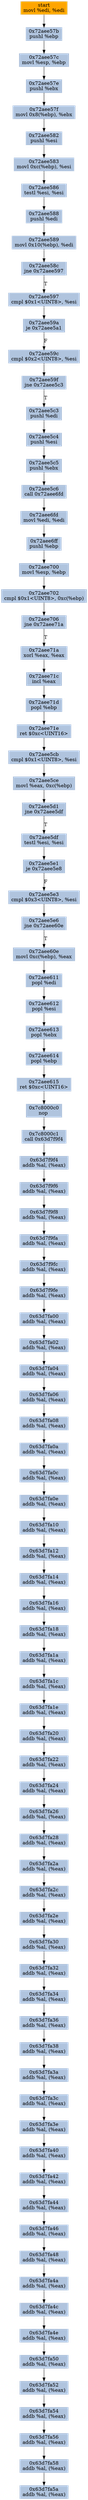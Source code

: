 digraph G {
node[shape=rectangle,style=filled,fillcolor=lightsteelblue,color=lightsteelblue]
bgcolor="transparent"
a0x72aee579movl_edi_edi[label="start\nmovl %edi, %edi",color="lightgrey",fillcolor="orange"];
a0x72aee57bpushl_ebp[label="0x72aee57b\npushl %ebp"];
a0x72aee57cmovl_esp_ebp[label="0x72aee57c\nmovl %esp, %ebp"];
a0x72aee57epushl_ebx[label="0x72aee57e\npushl %ebx"];
a0x72aee57fmovl_0x8ebp__ebx[label="0x72aee57f\nmovl 0x8(%ebp), %ebx"];
a0x72aee582pushl_esi[label="0x72aee582\npushl %esi"];
a0x72aee583movl_0xcebp__esi[label="0x72aee583\nmovl 0xc(%ebp), %esi"];
a0x72aee586testl_esi_esi[label="0x72aee586\ntestl %esi, %esi"];
a0x72aee588pushl_edi[label="0x72aee588\npushl %edi"];
a0x72aee589movl_0x10ebp__edi[label="0x72aee589\nmovl 0x10(%ebp), %edi"];
a0x72aee58cjne_0x72aee597[label="0x72aee58c\njne 0x72aee597"];
a0x72aee597cmpl_0x1UINT8_esi[label="0x72aee597\ncmpl $0x1<UINT8>, %esi"];
a0x72aee59aje_0x72aee5a1[label="0x72aee59a\nje 0x72aee5a1"];
a0x72aee59ccmpl_0x2UINT8_esi[label="0x72aee59c\ncmpl $0x2<UINT8>, %esi"];
a0x72aee59fjne_0x72aee5c3[label="0x72aee59f\njne 0x72aee5c3"];
a0x72aee5c3pushl_edi[label="0x72aee5c3\npushl %edi"];
a0x72aee5c4pushl_esi[label="0x72aee5c4\npushl %esi"];
a0x72aee5c5pushl_ebx[label="0x72aee5c5\npushl %ebx"];
a0x72aee5c6call_0x72aee6fd[label="0x72aee5c6\ncall 0x72aee6fd"];
a0x72aee6fdmovl_edi_edi[label="0x72aee6fd\nmovl %edi, %edi"];
a0x72aee6ffpushl_ebp[label="0x72aee6ff\npushl %ebp"];
a0x72aee700movl_esp_ebp[label="0x72aee700\nmovl %esp, %ebp"];
a0x72aee702cmpl_0x1UINT8_0xcebp_[label="0x72aee702\ncmpl $0x1<UINT8>, 0xc(%ebp)"];
a0x72aee706jne_0x72aee71a[label="0x72aee706\njne 0x72aee71a"];
a0x72aee71axorl_eax_eax[label="0x72aee71a\nxorl %eax, %eax"];
a0x72aee71cincl_eax[label="0x72aee71c\nincl %eax"];
a0x72aee71dpopl_ebp[label="0x72aee71d\npopl %ebp"];
a0x72aee71eret_0xcUINT16[label="0x72aee71e\nret $0xc<UINT16>"];
a0x72aee5cbcmpl_0x1UINT8_esi[label="0x72aee5cb\ncmpl $0x1<UINT8>, %esi"];
a0x72aee5cemovl_eax_0xcebp_[label="0x72aee5ce\nmovl %eax, 0xc(%ebp)"];
a0x72aee5d1jne_0x72aee5df[label="0x72aee5d1\njne 0x72aee5df"];
a0x72aee5dftestl_esi_esi[label="0x72aee5df\ntestl %esi, %esi"];
a0x72aee5e1je_0x72aee5e8[label="0x72aee5e1\nje 0x72aee5e8"];
a0x72aee5e3cmpl_0x3UINT8_esi[label="0x72aee5e3\ncmpl $0x3<UINT8>, %esi"];
a0x72aee5e6jne_0x72aee60e[label="0x72aee5e6\njne 0x72aee60e"];
a0x72aee60emovl_0xcebp__eax[label="0x72aee60e\nmovl 0xc(%ebp), %eax"];
a0x72aee611popl_edi[label="0x72aee611\npopl %edi"];
a0x72aee612popl_esi[label="0x72aee612\npopl %esi"];
a0x72aee613popl_ebx[label="0x72aee613\npopl %ebx"];
a0x72aee614popl_ebp[label="0x72aee614\npopl %ebp"];
a0x72aee615ret_0xcUINT16[label="0x72aee615\nret $0xc<UINT16>"];
a0x7c8000c0nop_[label="0x7c8000c0\nnop "];
a0x7c8000c1call_0x63d7f9f4[label="0x7c8000c1\ncall 0x63d7f9f4"];
a0x63d7f9f4addb_al_eax_[label="0x63d7f9f4\naddb %al, (%eax)"];
a0x63d7f9f6addb_al_eax_[label="0x63d7f9f6\naddb %al, (%eax)"];
a0x63d7f9f8addb_al_eax_[label="0x63d7f9f8\naddb %al, (%eax)"];
a0x63d7f9faaddb_al_eax_[label="0x63d7f9fa\naddb %al, (%eax)"];
a0x63d7f9fcaddb_al_eax_[label="0x63d7f9fc\naddb %al, (%eax)"];
a0x63d7f9feaddb_al_eax_[label="0x63d7f9fe\naddb %al, (%eax)"];
a0x63d7fa00addb_al_eax_[label="0x63d7fa00\naddb %al, (%eax)"];
a0x63d7fa02addb_al_eax_[label="0x63d7fa02\naddb %al, (%eax)"];
a0x63d7fa04addb_al_eax_[label="0x63d7fa04\naddb %al, (%eax)"];
a0x63d7fa06addb_al_eax_[label="0x63d7fa06\naddb %al, (%eax)"];
a0x63d7fa08addb_al_eax_[label="0x63d7fa08\naddb %al, (%eax)"];
a0x63d7fa0aaddb_al_eax_[label="0x63d7fa0a\naddb %al, (%eax)"];
a0x63d7fa0caddb_al_eax_[label="0x63d7fa0c\naddb %al, (%eax)"];
a0x63d7fa0eaddb_al_eax_[label="0x63d7fa0e\naddb %al, (%eax)"];
a0x63d7fa10addb_al_eax_[label="0x63d7fa10\naddb %al, (%eax)"];
a0x63d7fa12addb_al_eax_[label="0x63d7fa12\naddb %al, (%eax)"];
a0x63d7fa14addb_al_eax_[label="0x63d7fa14\naddb %al, (%eax)"];
a0x63d7fa16addb_al_eax_[label="0x63d7fa16\naddb %al, (%eax)"];
a0x63d7fa18addb_al_eax_[label="0x63d7fa18\naddb %al, (%eax)"];
a0x63d7fa1aaddb_al_eax_[label="0x63d7fa1a\naddb %al, (%eax)"];
a0x63d7fa1caddb_al_eax_[label="0x63d7fa1c\naddb %al, (%eax)"];
a0x63d7fa1eaddb_al_eax_[label="0x63d7fa1e\naddb %al, (%eax)"];
a0x63d7fa20addb_al_eax_[label="0x63d7fa20\naddb %al, (%eax)"];
a0x63d7fa22addb_al_eax_[label="0x63d7fa22\naddb %al, (%eax)"];
a0x63d7fa24addb_al_eax_[label="0x63d7fa24\naddb %al, (%eax)"];
a0x63d7fa26addb_al_eax_[label="0x63d7fa26\naddb %al, (%eax)"];
a0x63d7fa28addb_al_eax_[label="0x63d7fa28\naddb %al, (%eax)"];
a0x63d7fa2aaddb_al_eax_[label="0x63d7fa2a\naddb %al, (%eax)"];
a0x63d7fa2caddb_al_eax_[label="0x63d7fa2c\naddb %al, (%eax)"];
a0x63d7fa2eaddb_al_eax_[label="0x63d7fa2e\naddb %al, (%eax)"];
a0x63d7fa30addb_al_eax_[label="0x63d7fa30\naddb %al, (%eax)"];
a0x63d7fa32addb_al_eax_[label="0x63d7fa32\naddb %al, (%eax)"];
a0x63d7fa34addb_al_eax_[label="0x63d7fa34\naddb %al, (%eax)"];
a0x63d7fa36addb_al_eax_[label="0x63d7fa36\naddb %al, (%eax)"];
a0x63d7fa38addb_al_eax_[label="0x63d7fa38\naddb %al, (%eax)"];
a0x63d7fa3aaddb_al_eax_[label="0x63d7fa3a\naddb %al, (%eax)"];
a0x63d7fa3caddb_al_eax_[label="0x63d7fa3c\naddb %al, (%eax)"];
a0x63d7fa3eaddb_al_eax_[label="0x63d7fa3e\naddb %al, (%eax)"];
a0x63d7fa40addb_al_eax_[label="0x63d7fa40\naddb %al, (%eax)"];
a0x63d7fa42addb_al_eax_[label="0x63d7fa42\naddb %al, (%eax)"];
a0x63d7fa44addb_al_eax_[label="0x63d7fa44\naddb %al, (%eax)"];
a0x63d7fa46addb_al_eax_[label="0x63d7fa46\naddb %al, (%eax)"];
a0x63d7fa48addb_al_eax_[label="0x63d7fa48\naddb %al, (%eax)"];
a0x63d7fa4aaddb_al_eax_[label="0x63d7fa4a\naddb %al, (%eax)"];
a0x63d7fa4caddb_al_eax_[label="0x63d7fa4c\naddb %al, (%eax)"];
a0x63d7fa4eaddb_al_eax_[label="0x63d7fa4e\naddb %al, (%eax)"];
a0x63d7fa50addb_al_eax_[label="0x63d7fa50\naddb %al, (%eax)"];
a0x63d7fa52addb_al_eax_[label="0x63d7fa52\naddb %al, (%eax)"];
a0x63d7fa54addb_al_eax_[label="0x63d7fa54\naddb %al, (%eax)"];
a0x63d7fa56addb_al_eax_[label="0x63d7fa56\naddb %al, (%eax)"];
a0x63d7fa58addb_al_eax_[label="0x63d7fa58\naddb %al, (%eax)"];
a0x63d7fa5aaddb_al_eax_[label="0x63d7fa5a\naddb %al, (%eax)"];
a0x72aee579movl_edi_edi -> a0x72aee57bpushl_ebp [color="#000000"];
a0x72aee57bpushl_ebp -> a0x72aee57cmovl_esp_ebp [color="#000000"];
a0x72aee57cmovl_esp_ebp -> a0x72aee57epushl_ebx [color="#000000"];
a0x72aee57epushl_ebx -> a0x72aee57fmovl_0x8ebp__ebx [color="#000000"];
a0x72aee57fmovl_0x8ebp__ebx -> a0x72aee582pushl_esi [color="#000000"];
a0x72aee582pushl_esi -> a0x72aee583movl_0xcebp__esi [color="#000000"];
a0x72aee583movl_0xcebp__esi -> a0x72aee586testl_esi_esi [color="#000000"];
a0x72aee586testl_esi_esi -> a0x72aee588pushl_edi [color="#000000"];
a0x72aee588pushl_edi -> a0x72aee589movl_0x10ebp__edi [color="#000000"];
a0x72aee589movl_0x10ebp__edi -> a0x72aee58cjne_0x72aee597 [color="#000000"];
a0x72aee58cjne_0x72aee597 -> a0x72aee597cmpl_0x1UINT8_esi [color="#000000",label="T"];
a0x72aee597cmpl_0x1UINT8_esi -> a0x72aee59aje_0x72aee5a1 [color="#000000"];
a0x72aee59aje_0x72aee5a1 -> a0x72aee59ccmpl_0x2UINT8_esi [color="#000000",label="F"];
a0x72aee59ccmpl_0x2UINT8_esi -> a0x72aee59fjne_0x72aee5c3 [color="#000000"];
a0x72aee59fjne_0x72aee5c3 -> a0x72aee5c3pushl_edi [color="#000000",label="T"];
a0x72aee5c3pushl_edi -> a0x72aee5c4pushl_esi [color="#000000"];
a0x72aee5c4pushl_esi -> a0x72aee5c5pushl_ebx [color="#000000"];
a0x72aee5c5pushl_ebx -> a0x72aee5c6call_0x72aee6fd [color="#000000"];
a0x72aee5c6call_0x72aee6fd -> a0x72aee6fdmovl_edi_edi [color="#000000"];
a0x72aee6fdmovl_edi_edi -> a0x72aee6ffpushl_ebp [color="#000000"];
a0x72aee6ffpushl_ebp -> a0x72aee700movl_esp_ebp [color="#000000"];
a0x72aee700movl_esp_ebp -> a0x72aee702cmpl_0x1UINT8_0xcebp_ [color="#000000"];
a0x72aee702cmpl_0x1UINT8_0xcebp_ -> a0x72aee706jne_0x72aee71a [color="#000000"];
a0x72aee706jne_0x72aee71a -> a0x72aee71axorl_eax_eax [color="#000000",label="T"];
a0x72aee71axorl_eax_eax -> a0x72aee71cincl_eax [color="#000000"];
a0x72aee71cincl_eax -> a0x72aee71dpopl_ebp [color="#000000"];
a0x72aee71dpopl_ebp -> a0x72aee71eret_0xcUINT16 [color="#000000"];
a0x72aee71eret_0xcUINT16 -> a0x72aee5cbcmpl_0x1UINT8_esi [color="#000000"];
a0x72aee5cbcmpl_0x1UINT8_esi -> a0x72aee5cemovl_eax_0xcebp_ [color="#000000"];
a0x72aee5cemovl_eax_0xcebp_ -> a0x72aee5d1jne_0x72aee5df [color="#000000"];
a0x72aee5d1jne_0x72aee5df -> a0x72aee5dftestl_esi_esi [color="#000000",label="T"];
a0x72aee5dftestl_esi_esi -> a0x72aee5e1je_0x72aee5e8 [color="#000000"];
a0x72aee5e1je_0x72aee5e8 -> a0x72aee5e3cmpl_0x3UINT8_esi [color="#000000",label="F"];
a0x72aee5e3cmpl_0x3UINT8_esi -> a0x72aee5e6jne_0x72aee60e [color="#000000"];
a0x72aee5e6jne_0x72aee60e -> a0x72aee60emovl_0xcebp__eax [color="#000000",label="T"];
a0x72aee60emovl_0xcebp__eax -> a0x72aee611popl_edi [color="#000000"];
a0x72aee611popl_edi -> a0x72aee612popl_esi [color="#000000"];
a0x72aee612popl_esi -> a0x72aee613popl_ebx [color="#000000"];
a0x72aee613popl_ebx -> a0x72aee614popl_ebp [color="#000000"];
a0x72aee614popl_ebp -> a0x72aee615ret_0xcUINT16 [color="#000000"];
a0x72aee615ret_0xcUINT16 -> a0x7c8000c0nop_ [color="#000000"];
a0x7c8000c0nop_ -> a0x7c8000c1call_0x63d7f9f4 [color="#000000"];
a0x7c8000c1call_0x63d7f9f4 -> a0x63d7f9f4addb_al_eax_ [color="#000000"];
a0x63d7f9f4addb_al_eax_ -> a0x63d7f9f6addb_al_eax_ [color="#000000"];
a0x63d7f9f6addb_al_eax_ -> a0x63d7f9f8addb_al_eax_ [color="#000000"];
a0x63d7f9f8addb_al_eax_ -> a0x63d7f9faaddb_al_eax_ [color="#000000"];
a0x63d7f9faaddb_al_eax_ -> a0x63d7f9fcaddb_al_eax_ [color="#000000"];
a0x63d7f9fcaddb_al_eax_ -> a0x63d7f9feaddb_al_eax_ [color="#000000"];
a0x63d7f9feaddb_al_eax_ -> a0x63d7fa00addb_al_eax_ [color="#000000"];
a0x63d7fa00addb_al_eax_ -> a0x63d7fa02addb_al_eax_ [color="#000000"];
a0x63d7fa02addb_al_eax_ -> a0x63d7fa04addb_al_eax_ [color="#000000"];
a0x63d7fa04addb_al_eax_ -> a0x63d7fa06addb_al_eax_ [color="#000000"];
a0x63d7fa06addb_al_eax_ -> a0x63d7fa08addb_al_eax_ [color="#000000"];
a0x63d7fa08addb_al_eax_ -> a0x63d7fa0aaddb_al_eax_ [color="#000000"];
a0x63d7fa0aaddb_al_eax_ -> a0x63d7fa0caddb_al_eax_ [color="#000000"];
a0x63d7fa0caddb_al_eax_ -> a0x63d7fa0eaddb_al_eax_ [color="#000000"];
a0x63d7fa0eaddb_al_eax_ -> a0x63d7fa10addb_al_eax_ [color="#000000"];
a0x63d7fa10addb_al_eax_ -> a0x63d7fa12addb_al_eax_ [color="#000000"];
a0x63d7fa12addb_al_eax_ -> a0x63d7fa14addb_al_eax_ [color="#000000"];
a0x63d7fa14addb_al_eax_ -> a0x63d7fa16addb_al_eax_ [color="#000000"];
a0x63d7fa16addb_al_eax_ -> a0x63d7fa18addb_al_eax_ [color="#000000"];
a0x63d7fa18addb_al_eax_ -> a0x63d7fa1aaddb_al_eax_ [color="#000000"];
a0x63d7fa1aaddb_al_eax_ -> a0x63d7fa1caddb_al_eax_ [color="#000000"];
a0x63d7fa1caddb_al_eax_ -> a0x63d7fa1eaddb_al_eax_ [color="#000000"];
a0x63d7fa1eaddb_al_eax_ -> a0x63d7fa20addb_al_eax_ [color="#000000"];
a0x63d7fa20addb_al_eax_ -> a0x63d7fa22addb_al_eax_ [color="#000000"];
a0x63d7fa22addb_al_eax_ -> a0x63d7fa24addb_al_eax_ [color="#000000"];
a0x63d7fa24addb_al_eax_ -> a0x63d7fa26addb_al_eax_ [color="#000000"];
a0x63d7fa26addb_al_eax_ -> a0x63d7fa28addb_al_eax_ [color="#000000"];
a0x63d7fa28addb_al_eax_ -> a0x63d7fa2aaddb_al_eax_ [color="#000000"];
a0x63d7fa2aaddb_al_eax_ -> a0x63d7fa2caddb_al_eax_ [color="#000000"];
a0x63d7fa2caddb_al_eax_ -> a0x63d7fa2eaddb_al_eax_ [color="#000000"];
a0x63d7fa2eaddb_al_eax_ -> a0x63d7fa30addb_al_eax_ [color="#000000"];
a0x63d7fa30addb_al_eax_ -> a0x63d7fa32addb_al_eax_ [color="#000000"];
a0x63d7fa32addb_al_eax_ -> a0x63d7fa34addb_al_eax_ [color="#000000"];
a0x63d7fa34addb_al_eax_ -> a0x63d7fa36addb_al_eax_ [color="#000000"];
a0x63d7fa36addb_al_eax_ -> a0x63d7fa38addb_al_eax_ [color="#000000"];
a0x63d7fa38addb_al_eax_ -> a0x63d7fa3aaddb_al_eax_ [color="#000000"];
a0x63d7fa3aaddb_al_eax_ -> a0x63d7fa3caddb_al_eax_ [color="#000000"];
a0x63d7fa3caddb_al_eax_ -> a0x63d7fa3eaddb_al_eax_ [color="#000000"];
a0x63d7fa3eaddb_al_eax_ -> a0x63d7fa40addb_al_eax_ [color="#000000"];
a0x63d7fa40addb_al_eax_ -> a0x63d7fa42addb_al_eax_ [color="#000000"];
a0x63d7fa42addb_al_eax_ -> a0x63d7fa44addb_al_eax_ [color="#000000"];
a0x63d7fa44addb_al_eax_ -> a0x63d7fa46addb_al_eax_ [color="#000000"];
a0x63d7fa46addb_al_eax_ -> a0x63d7fa48addb_al_eax_ [color="#000000"];
a0x63d7fa48addb_al_eax_ -> a0x63d7fa4aaddb_al_eax_ [color="#000000"];
a0x63d7fa4aaddb_al_eax_ -> a0x63d7fa4caddb_al_eax_ [color="#000000"];
a0x63d7fa4caddb_al_eax_ -> a0x63d7fa4eaddb_al_eax_ [color="#000000"];
a0x63d7fa4eaddb_al_eax_ -> a0x63d7fa50addb_al_eax_ [color="#000000"];
a0x63d7fa50addb_al_eax_ -> a0x63d7fa52addb_al_eax_ [color="#000000"];
a0x63d7fa52addb_al_eax_ -> a0x63d7fa54addb_al_eax_ [color="#000000"];
a0x63d7fa54addb_al_eax_ -> a0x63d7fa56addb_al_eax_ [color="#000000"];
a0x63d7fa56addb_al_eax_ -> a0x63d7fa58addb_al_eax_ [color="#000000"];
a0x63d7fa58addb_al_eax_ -> a0x63d7fa5aaddb_al_eax_ [color="#000000"];
}
